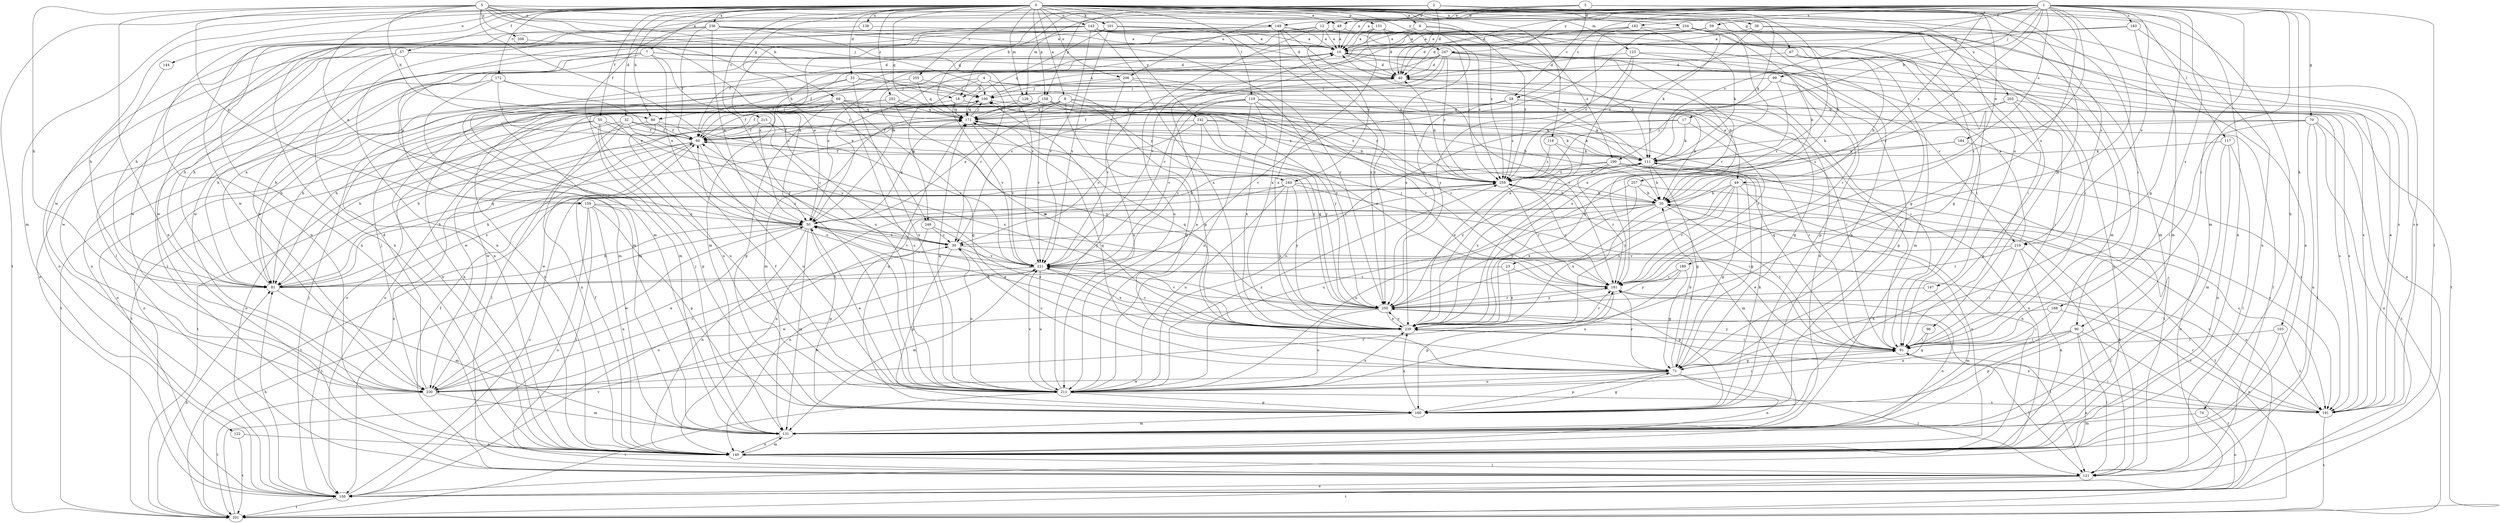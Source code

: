 strict digraph  {
0;
1;
2;
3;
4;
5;
6;
7;
8;
10;
12;
17;
18;
20;
23;
28;
30;
32;
33;
38;
40;
48;
49;
50;
55;
57;
59;
60;
67;
69;
70;
71;
74;
80;
81;
90;
91;
96;
99;
100;
101;
103;
111;
117;
118;
119;
121;
122;
123;
129;
131;
138;
140;
143;
144;
147;
149;
150;
151;
158;
159;
160;
171;
172;
181;
182;
183;
184;
188;
189;
190;
191;
201;
203;
206;
208;
211;
213;
219;
221;
230;
234;
236;
239;
242;
247;
248;
249;
250;
252;
255;
257;
259;
0 -> 6  [label=a];
0 -> 7  [label=a];
0 -> 8  [label=a];
0 -> 32  [label=d];
0 -> 33  [label=d];
0 -> 38  [label=d];
0 -> 48  [label=e];
0 -> 55  [label=f];
0 -> 57  [label=f];
0 -> 67  [label=g];
0 -> 69  [label=g];
0 -> 74  [label=h];
0 -> 80  [label=h];
0 -> 90  [label=i];
0 -> 96  [label=j];
0 -> 101  [label=k];
0 -> 117  [label=l];
0 -> 118  [label=l];
0 -> 119  [label=l];
0 -> 122  [label=m];
0 -> 123  [label=m];
0 -> 129  [label=m];
0 -> 138  [label=n];
0 -> 140  [label=n];
0 -> 143  [label=o];
0 -> 144  [label=o];
0 -> 147  [label=o];
0 -> 151  [label=p];
0 -> 158  [label=p];
0 -> 171  [label=q];
0 -> 172  [label=r];
0 -> 201  [label=t];
0 -> 203  [label=u];
0 -> 206  [label=u];
0 -> 213  [label=v];
0 -> 219  [label=v];
0 -> 230  [label=w];
0 -> 234  [label=x];
0 -> 236  [label=x];
0 -> 242  [label=y];
0 -> 247  [label=y];
0 -> 252  [label=z];
0 -> 255  [label=z];
1 -> 10  [label=a];
1 -> 12  [label=b];
1 -> 17  [label=b];
1 -> 23  [label=c];
1 -> 28  [label=c];
1 -> 40  [label=d];
1 -> 59  [label=f];
1 -> 70  [label=g];
1 -> 71  [label=g];
1 -> 90  [label=i];
1 -> 99  [label=j];
1 -> 103  [label=k];
1 -> 121  [label=l];
1 -> 129  [label=m];
1 -> 131  [label=m];
1 -> 181  [label=r];
1 -> 182  [label=s];
1 -> 183  [label=s];
1 -> 184  [label=s];
1 -> 188  [label=s];
1 -> 189  [label=s];
1 -> 190  [label=s];
1 -> 206  [label=u];
1 -> 219  [label=v];
1 -> 230  [label=w];
1 -> 239  [label=x];
1 -> 247  [label=y];
2 -> 18  [label=b];
2 -> 40  [label=d];
2 -> 60  [label=f];
2 -> 111  [label=k];
2 -> 149  [label=o];
2 -> 171  [label=q];
2 -> 181  [label=r];
3 -> 10  [label=a];
3 -> 28  [label=c];
3 -> 48  [label=e];
3 -> 49  [label=e];
3 -> 140  [label=n];
3 -> 158  [label=p];
3 -> 257  [label=z];
4 -> 18  [label=b];
4 -> 30  [label=c];
4 -> 49  [label=e];
4 -> 80  [label=h];
4 -> 91  [label=i];
4 -> 248  [label=y];
5 -> 18  [label=b];
5 -> 20  [label=b];
5 -> 50  [label=e];
5 -> 80  [label=h];
5 -> 81  [label=h];
5 -> 100  [label=j];
5 -> 140  [label=n];
5 -> 149  [label=o];
5 -> 159  [label=p];
5 -> 208  [label=u];
5 -> 211  [label=u];
5 -> 248  [label=y];
5 -> 259  [label=z];
6 -> 10  [label=a];
6 -> 150  [label=o];
6 -> 190  [label=s];
6 -> 239  [label=x];
6 -> 259  [label=z];
7 -> 40  [label=d];
7 -> 50  [label=e];
7 -> 81  [label=h];
7 -> 131  [label=m];
7 -> 150  [label=o];
7 -> 191  [label=s];
7 -> 211  [label=u];
8 -> 50  [label=e];
8 -> 60  [label=f];
8 -> 71  [label=g];
8 -> 81  [label=h];
8 -> 111  [label=k];
8 -> 171  [label=q];
8 -> 249  [label=y];
8 -> 259  [label=z];
10 -> 40  [label=d];
10 -> 50  [label=e];
10 -> 131  [label=m];
10 -> 159  [label=p];
10 -> 201  [label=t];
10 -> 219  [label=v];
12 -> 10  [label=a];
12 -> 60  [label=f];
12 -> 91  [label=i];
12 -> 211  [label=u];
12 -> 230  [label=w];
12 -> 249  [label=y];
17 -> 60  [label=f];
17 -> 111  [label=k];
17 -> 181  [label=r];
17 -> 211  [label=u];
18 -> 20  [label=b];
18 -> 140  [label=n];
18 -> 171  [label=q];
18 -> 221  [label=v];
20 -> 50  [label=e];
20 -> 91  [label=i];
20 -> 140  [label=n];
20 -> 150  [label=o];
20 -> 201  [label=t];
20 -> 211  [label=u];
20 -> 239  [label=x];
20 -> 250  [label=y];
23 -> 81  [label=h];
23 -> 160  [label=p];
23 -> 239  [label=x];
28 -> 81  [label=h];
28 -> 121  [label=l];
28 -> 171  [label=q];
28 -> 191  [label=s];
28 -> 221  [label=v];
28 -> 259  [label=z];
30 -> 60  [label=f];
30 -> 160  [label=p];
30 -> 191  [label=s];
30 -> 211  [label=u];
30 -> 221  [label=v];
32 -> 60  [label=f];
32 -> 111  [label=k];
32 -> 121  [label=l];
32 -> 140  [label=n];
32 -> 201  [label=t];
32 -> 239  [label=x];
32 -> 250  [label=y];
33 -> 71  [label=g];
33 -> 81  [label=h];
33 -> 100  [label=j];
33 -> 131  [label=m];
33 -> 211  [label=u];
38 -> 10  [label=a];
38 -> 91  [label=i];
38 -> 191  [label=s];
38 -> 259  [label=z];
40 -> 100  [label=j];
40 -> 140  [label=n];
40 -> 221  [label=v];
48 -> 10  [label=a];
48 -> 150  [label=o];
48 -> 191  [label=s];
49 -> 20  [label=b];
49 -> 71  [label=g];
49 -> 140  [label=n];
49 -> 181  [label=r];
49 -> 191  [label=s];
49 -> 239  [label=x];
49 -> 250  [label=y];
50 -> 30  [label=c];
50 -> 81  [label=h];
50 -> 111  [label=k];
50 -> 131  [label=m];
50 -> 140  [label=n];
50 -> 160  [label=p];
50 -> 171  [label=q];
50 -> 201  [label=t];
50 -> 221  [label=v];
50 -> 230  [label=w];
55 -> 60  [label=f];
55 -> 81  [label=h];
55 -> 150  [label=o];
55 -> 160  [label=p];
55 -> 211  [label=u];
55 -> 221  [label=v];
57 -> 40  [label=d];
57 -> 50  [label=e];
57 -> 81  [label=h];
57 -> 121  [label=l];
57 -> 140  [label=n];
59 -> 10  [label=a];
59 -> 40  [label=d];
59 -> 50  [label=e];
59 -> 131  [label=m];
59 -> 140  [label=n];
59 -> 191  [label=s];
59 -> 221  [label=v];
59 -> 239  [label=x];
59 -> 250  [label=y];
60 -> 111  [label=k];
60 -> 150  [label=o];
60 -> 201  [label=t];
60 -> 211  [label=u];
60 -> 230  [label=w];
67 -> 20  [label=b];
67 -> 40  [label=d];
67 -> 131  [label=m];
69 -> 60  [label=f];
69 -> 71  [label=g];
69 -> 81  [label=h];
69 -> 111  [label=k];
69 -> 160  [label=p];
69 -> 171  [label=q];
69 -> 201  [label=t];
69 -> 211  [label=u];
69 -> 259  [label=z];
70 -> 60  [label=f];
70 -> 91  [label=i];
70 -> 111  [label=k];
70 -> 121  [label=l];
70 -> 140  [label=n];
70 -> 150  [label=o];
70 -> 201  [label=t];
71 -> 20  [label=b];
71 -> 30  [label=c];
71 -> 121  [label=l];
71 -> 140  [label=n];
71 -> 160  [label=p];
71 -> 171  [label=q];
71 -> 181  [label=r];
71 -> 211  [label=u];
71 -> 230  [label=w];
74 -> 131  [label=m];
74 -> 150  [label=o];
80 -> 60  [label=f];
80 -> 150  [label=o];
80 -> 211  [label=u];
80 -> 250  [label=y];
81 -> 10  [label=a];
81 -> 111  [label=k];
81 -> 131  [label=m];
81 -> 171  [label=q];
81 -> 259  [label=z];
90 -> 91  [label=i];
90 -> 121  [label=l];
90 -> 150  [label=o];
90 -> 160  [label=p];
90 -> 201  [label=t];
90 -> 211  [label=u];
91 -> 50  [label=e];
91 -> 71  [label=g];
91 -> 121  [label=l];
91 -> 171  [label=q];
91 -> 250  [label=y];
96 -> 71  [label=g];
96 -> 91  [label=i];
99 -> 100  [label=j];
99 -> 160  [label=p];
99 -> 181  [label=r];
99 -> 239  [label=x];
99 -> 259  [label=z];
100 -> 10  [label=a];
100 -> 91  [label=i];
100 -> 140  [label=n];
100 -> 171  [label=q];
101 -> 10  [label=a];
101 -> 50  [label=e];
101 -> 171  [label=q];
101 -> 181  [label=r];
101 -> 221  [label=v];
101 -> 250  [label=y];
103 -> 91  [label=i];
103 -> 140  [label=n];
103 -> 191  [label=s];
111 -> 10  [label=a];
111 -> 20  [label=b];
111 -> 60  [label=f];
111 -> 71  [label=g];
111 -> 140  [label=n];
111 -> 181  [label=r];
111 -> 259  [label=z];
117 -> 111  [label=k];
117 -> 121  [label=l];
117 -> 131  [label=m];
117 -> 140  [label=n];
118 -> 111  [label=k];
118 -> 239  [label=x];
118 -> 259  [label=z];
119 -> 20  [label=b];
119 -> 60  [label=f];
119 -> 71  [label=g];
119 -> 171  [label=q];
119 -> 181  [label=r];
119 -> 211  [label=u];
119 -> 221  [label=v];
119 -> 239  [label=x];
121 -> 20  [label=b];
121 -> 60  [label=f];
121 -> 150  [label=o];
121 -> 201  [label=t];
122 -> 140  [label=n];
122 -> 201  [label=t];
123 -> 40  [label=d];
123 -> 150  [label=o];
123 -> 160  [label=p];
123 -> 239  [label=x];
123 -> 250  [label=y];
129 -> 150  [label=o];
129 -> 171  [label=q];
129 -> 259  [label=z];
131 -> 40  [label=d];
131 -> 100  [label=j];
131 -> 140  [label=n];
138 -> 10  [label=a];
138 -> 140  [label=n];
140 -> 60  [label=f];
140 -> 121  [label=l];
140 -> 131  [label=m];
143 -> 10  [label=a];
143 -> 40  [label=d];
143 -> 50  [label=e];
143 -> 140  [label=n];
143 -> 221  [label=v];
143 -> 230  [label=w];
143 -> 239  [label=x];
143 -> 259  [label=z];
144 -> 230  [label=w];
147 -> 131  [label=m];
147 -> 250  [label=y];
149 -> 10  [label=a];
149 -> 81  [label=h];
149 -> 91  [label=i];
149 -> 121  [label=l];
149 -> 239  [label=x];
149 -> 250  [label=y];
149 -> 259  [label=z];
150 -> 81  [label=h];
150 -> 100  [label=j];
150 -> 201  [label=t];
150 -> 259  [label=z];
151 -> 10  [label=a];
151 -> 40  [label=d];
151 -> 71  [label=g];
151 -> 81  [label=h];
151 -> 239  [label=x];
151 -> 259  [label=z];
158 -> 91  [label=i];
158 -> 131  [label=m];
158 -> 150  [label=o];
158 -> 171  [label=q];
158 -> 181  [label=r];
158 -> 221  [label=v];
158 -> 230  [label=w];
158 -> 250  [label=y];
159 -> 50  [label=e];
159 -> 121  [label=l];
159 -> 140  [label=n];
159 -> 150  [label=o];
159 -> 160  [label=p];
159 -> 191  [label=s];
160 -> 71  [label=g];
160 -> 111  [label=k];
160 -> 131  [label=m];
160 -> 171  [label=q];
160 -> 239  [label=x];
171 -> 60  [label=f];
171 -> 81  [label=h];
171 -> 100  [label=j];
171 -> 181  [label=r];
171 -> 221  [label=v];
172 -> 60  [label=f];
172 -> 81  [label=h];
172 -> 100  [label=j];
172 -> 131  [label=m];
172 -> 211  [label=u];
181 -> 100  [label=j];
181 -> 140  [label=n];
181 -> 160  [label=p];
181 -> 250  [label=y];
181 -> 259  [label=z];
182 -> 10  [label=a];
182 -> 50  [label=e];
182 -> 111  [label=k];
182 -> 131  [label=m];
182 -> 259  [label=z];
183 -> 10  [label=a];
183 -> 40  [label=d];
183 -> 131  [label=m];
183 -> 140  [label=n];
184 -> 111  [label=k];
184 -> 191  [label=s];
184 -> 259  [label=z];
188 -> 91  [label=i];
188 -> 191  [label=s];
188 -> 239  [label=x];
189 -> 71  [label=g];
189 -> 181  [label=r];
189 -> 211  [label=u];
189 -> 250  [label=y];
190 -> 71  [label=g];
190 -> 81  [label=h];
190 -> 121  [label=l];
190 -> 150  [label=o];
190 -> 239  [label=x];
190 -> 250  [label=y];
190 -> 259  [label=z];
191 -> 10  [label=a];
191 -> 91  [label=i];
191 -> 181  [label=r];
191 -> 201  [label=t];
191 -> 239  [label=x];
201 -> 81  [label=h];
201 -> 221  [label=v];
203 -> 91  [label=i];
203 -> 160  [label=p];
203 -> 171  [label=q];
203 -> 191  [label=s];
203 -> 239  [label=x];
206 -> 60  [label=f];
206 -> 100  [label=j];
206 -> 181  [label=r];
206 -> 211  [label=u];
206 -> 250  [label=y];
208 -> 30  [label=c];
211 -> 10  [label=a];
211 -> 50  [label=e];
211 -> 60  [label=f];
211 -> 91  [label=i];
211 -> 100  [label=j];
211 -> 160  [label=p];
211 -> 171  [label=q];
211 -> 191  [label=s];
211 -> 201  [label=t];
211 -> 221  [label=v];
211 -> 239  [label=x];
211 -> 259  [label=z];
213 -> 30  [label=c];
213 -> 60  [label=f];
213 -> 221  [label=v];
213 -> 230  [label=w];
219 -> 10  [label=a];
219 -> 91  [label=i];
219 -> 121  [label=l];
219 -> 140  [label=n];
219 -> 181  [label=r];
219 -> 221  [label=v];
221 -> 81  [label=h];
221 -> 131  [label=m];
221 -> 181  [label=r];
221 -> 211  [label=u];
221 -> 230  [label=w];
221 -> 239  [label=x];
230 -> 30  [label=c];
230 -> 40  [label=d];
230 -> 50  [label=e];
230 -> 100  [label=j];
230 -> 131  [label=m];
230 -> 181  [label=r];
230 -> 201  [label=t];
234 -> 10  [label=a];
234 -> 20  [label=b];
234 -> 71  [label=g];
234 -> 91  [label=i];
234 -> 111  [label=k];
234 -> 131  [label=m];
234 -> 230  [label=w];
236 -> 10  [label=a];
236 -> 50  [label=e];
236 -> 60  [label=f];
236 -> 91  [label=i];
236 -> 140  [label=n];
236 -> 221  [label=v];
236 -> 230  [label=w];
236 -> 250  [label=y];
239 -> 50  [label=e];
239 -> 91  [label=i];
239 -> 171  [label=q];
239 -> 181  [label=r];
239 -> 221  [label=v];
239 -> 250  [label=y];
242 -> 30  [label=c];
242 -> 60  [label=f];
242 -> 91  [label=i];
242 -> 111  [label=k];
242 -> 221  [label=v];
242 -> 250  [label=y];
247 -> 20  [label=b];
247 -> 30  [label=c];
247 -> 40  [label=d];
247 -> 50  [label=e];
247 -> 60  [label=f];
247 -> 111  [label=k];
247 -> 160  [label=p];
247 -> 221  [label=v];
247 -> 259  [label=z];
248 -> 30  [label=c];
248 -> 140  [label=n];
248 -> 239  [label=x];
249 -> 20  [label=b];
249 -> 91  [label=i];
249 -> 140  [label=n];
249 -> 201  [label=t];
249 -> 211  [label=u];
249 -> 239  [label=x];
249 -> 250  [label=y];
250 -> 50  [label=e];
250 -> 121  [label=l];
250 -> 171  [label=q];
250 -> 181  [label=r];
250 -> 211  [label=u];
250 -> 221  [label=v];
250 -> 230  [label=w];
250 -> 239  [label=x];
252 -> 20  [label=b];
252 -> 140  [label=n];
252 -> 150  [label=o];
252 -> 171  [label=q];
252 -> 239  [label=x];
255 -> 100  [label=j];
255 -> 131  [label=m];
255 -> 171  [label=q];
257 -> 20  [label=b];
257 -> 150  [label=o];
257 -> 211  [label=u];
257 -> 239  [label=x];
259 -> 20  [label=b];
259 -> 30  [label=c];
259 -> 40  [label=d];
259 -> 131  [label=m];
259 -> 181  [label=r];
}
